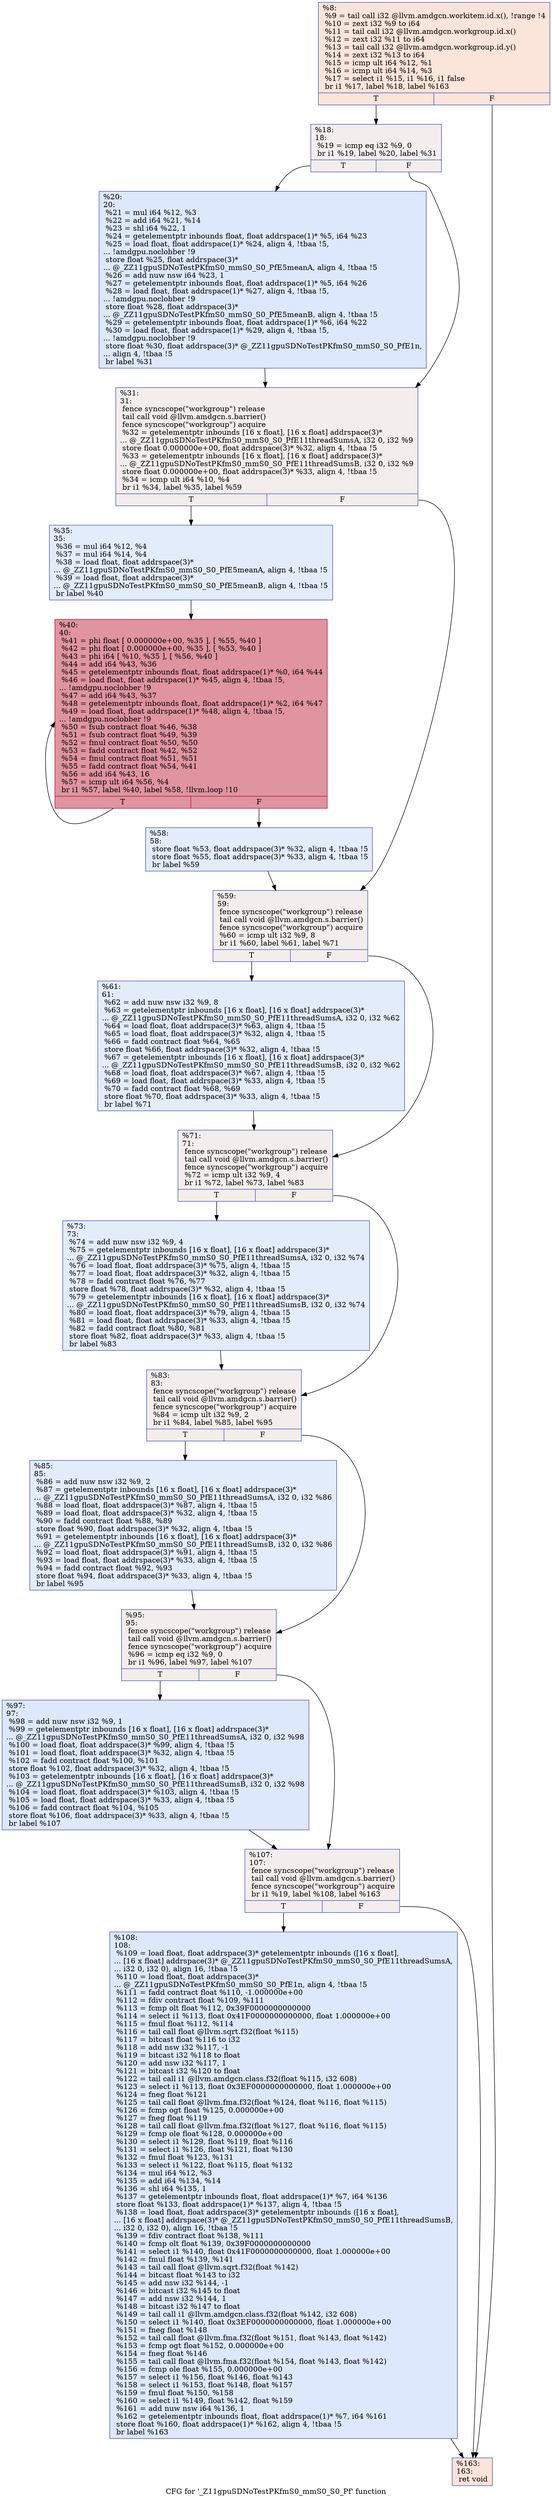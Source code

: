 digraph "CFG for '_Z11gpuSDNoTestPKfmS0_mmS0_S0_Pf' function" {
	label="CFG for '_Z11gpuSDNoTestPKfmS0_mmS0_S0_Pf' function";

	Node0x6158c20 [shape=record,color="#3d50c3ff", style=filled, fillcolor="#f5c1a970",label="{%8:\l  %9 = tail call i32 @llvm.amdgcn.workitem.id.x(), !range !4\l  %10 = zext i32 %9 to i64\l  %11 = tail call i32 @llvm.amdgcn.workgroup.id.x()\l  %12 = zext i32 %11 to i64\l  %13 = tail call i32 @llvm.amdgcn.workgroup.id.y()\l  %14 = zext i32 %13 to i64\l  %15 = icmp ult i64 %12, %1\l  %16 = icmp ult i64 %14, %3\l  %17 = select i1 %15, i1 %16, i1 false\l  br i1 %17, label %18, label %163\l|{<s0>T|<s1>F}}"];
	Node0x6158c20:s0 -> Node0x6158ce0;
	Node0x6158c20:s1 -> Node0x615a800;
	Node0x6158ce0 [shape=record,color="#3d50c3ff", style=filled, fillcolor="#e3d9d370",label="{%18:\l18:                                               \l  %19 = icmp eq i32 %9, 0\l  br i1 %19, label %20, label %31\l|{<s0>T|<s1>F}}"];
	Node0x6158ce0:s0 -> Node0x615aa00;
	Node0x6158ce0:s1 -> Node0x615aa50;
	Node0x615aa00 [shape=record,color="#3d50c3ff", style=filled, fillcolor="#b2ccfb70",label="{%20:\l20:                                               \l  %21 = mul i64 %12, %3\l  %22 = add i64 %21, %14\l  %23 = shl i64 %22, 1\l  %24 = getelementptr inbounds float, float addrspace(1)* %5, i64 %23\l  %25 = load float, float addrspace(1)* %24, align 4, !tbaa !5,\l... !amdgpu.noclobber !9\l  store float %25, float addrspace(3)*\l... @_ZZ11gpuSDNoTestPKfmS0_mmS0_S0_PfE5meanA, align 4, !tbaa !5\l  %26 = add nuw nsw i64 %23, 1\l  %27 = getelementptr inbounds float, float addrspace(1)* %5, i64 %26\l  %28 = load float, float addrspace(1)* %27, align 4, !tbaa !5,\l... !amdgpu.noclobber !9\l  store float %28, float addrspace(3)*\l... @_ZZ11gpuSDNoTestPKfmS0_mmS0_S0_PfE5meanB, align 4, !tbaa !5\l  %29 = getelementptr inbounds float, float addrspace(1)* %6, i64 %22\l  %30 = load float, float addrspace(1)* %29, align 4, !tbaa !5,\l... !amdgpu.noclobber !9\l  store float %30, float addrspace(3)* @_ZZ11gpuSDNoTestPKfmS0_mmS0_S0_PfE1n,\l... align 4, !tbaa !5\l  br label %31\l}"];
	Node0x615aa00 -> Node0x615aa50;
	Node0x615aa50 [shape=record,color="#3d50c3ff", style=filled, fillcolor="#e3d9d370",label="{%31:\l31:                                               \l  fence syncscope(\"workgroup\") release\l  tail call void @llvm.amdgcn.s.barrier()\l  fence syncscope(\"workgroup\") acquire\l  %32 = getelementptr inbounds [16 x float], [16 x float] addrspace(3)*\l... @_ZZ11gpuSDNoTestPKfmS0_mmS0_S0_PfE11threadSumsA, i32 0, i32 %9\l  store float 0.000000e+00, float addrspace(3)* %32, align 4, !tbaa !5\l  %33 = getelementptr inbounds [16 x float], [16 x float] addrspace(3)*\l... @_ZZ11gpuSDNoTestPKfmS0_mmS0_S0_PfE11threadSumsB, i32 0, i32 %9\l  store float 0.000000e+00, float addrspace(3)* %33, align 4, !tbaa !5\l  %34 = icmp ult i64 %10, %4\l  br i1 %34, label %35, label %59\l|{<s0>T|<s1>F}}"];
	Node0x615aa50:s0 -> Node0x615a0b0;
	Node0x615aa50:s1 -> Node0x615d560;
	Node0x615a0b0 [shape=record,color="#3d50c3ff", style=filled, fillcolor="#bfd3f670",label="{%35:\l35:                                               \l  %36 = mul i64 %12, %4\l  %37 = mul i64 %14, %4\l  %38 = load float, float addrspace(3)*\l... @_ZZ11gpuSDNoTestPKfmS0_mmS0_S0_PfE5meanA, align 4, !tbaa !5\l  %39 = load float, float addrspace(3)*\l... @_ZZ11gpuSDNoTestPKfmS0_mmS0_S0_PfE5meanB, align 4, !tbaa !5\l  br label %40\l}"];
	Node0x615a0b0 -> Node0x615d7c0;
	Node0x615d7c0 [shape=record,color="#b70d28ff", style=filled, fillcolor="#b70d2870",label="{%40:\l40:                                               \l  %41 = phi float [ 0.000000e+00, %35 ], [ %55, %40 ]\l  %42 = phi float [ 0.000000e+00, %35 ], [ %53, %40 ]\l  %43 = phi i64 [ %10, %35 ], [ %56, %40 ]\l  %44 = add i64 %43, %36\l  %45 = getelementptr inbounds float, float addrspace(1)* %0, i64 %44\l  %46 = load float, float addrspace(1)* %45, align 4, !tbaa !5,\l... !amdgpu.noclobber !9\l  %47 = add i64 %43, %37\l  %48 = getelementptr inbounds float, float addrspace(1)* %2, i64 %47\l  %49 = load float, float addrspace(1)* %48, align 4, !tbaa !5,\l... !amdgpu.noclobber !9\l  %50 = fsub contract float %46, %38\l  %51 = fsub contract float %49, %39\l  %52 = fmul contract float %50, %50\l  %53 = fadd contract float %42, %52\l  %54 = fmul contract float %51, %51\l  %55 = fadd contract float %54, %41\l  %56 = add i64 %43, 16\l  %57 = icmp ult i64 %56, %4\l  br i1 %57, label %40, label %58, !llvm.loop !10\l|{<s0>T|<s1>F}}"];
	Node0x615d7c0:s0 -> Node0x615d7c0;
	Node0x615d7c0:s1 -> Node0x615e460;
	Node0x615e460 [shape=record,color="#3d50c3ff", style=filled, fillcolor="#bfd3f670",label="{%58:\l58:                                               \l  store float %53, float addrspace(3)* %32, align 4, !tbaa !5\l  store float %55, float addrspace(3)* %33, align 4, !tbaa !5\l  br label %59\l}"];
	Node0x615e460 -> Node0x615d560;
	Node0x615d560 [shape=record,color="#3d50c3ff", style=filled, fillcolor="#e3d9d370",label="{%59:\l59:                                               \l  fence syncscope(\"workgroup\") release\l  tail call void @llvm.amdgcn.s.barrier()\l  fence syncscope(\"workgroup\") acquire\l  %60 = icmp ult i32 %9, 8\l  br i1 %60, label %61, label %71\l|{<s0>T|<s1>F}}"];
	Node0x615d560:s0 -> Node0x615e9b0;
	Node0x615d560:s1 -> Node0x615ea00;
	Node0x615e9b0 [shape=record,color="#3d50c3ff", style=filled, fillcolor="#bfd3f670",label="{%61:\l61:                                               \l  %62 = add nuw nsw i32 %9, 8\l  %63 = getelementptr inbounds [16 x float], [16 x float] addrspace(3)*\l... @_ZZ11gpuSDNoTestPKfmS0_mmS0_S0_PfE11threadSumsA, i32 0, i32 %62\l  %64 = load float, float addrspace(3)* %63, align 4, !tbaa !5\l  %65 = load float, float addrspace(3)* %32, align 4, !tbaa !5\l  %66 = fadd contract float %64, %65\l  store float %66, float addrspace(3)* %32, align 4, !tbaa !5\l  %67 = getelementptr inbounds [16 x float], [16 x float] addrspace(3)*\l... @_ZZ11gpuSDNoTestPKfmS0_mmS0_S0_PfE11threadSumsB, i32 0, i32 %62\l  %68 = load float, float addrspace(3)* %67, align 4, !tbaa !5\l  %69 = load float, float addrspace(3)* %33, align 4, !tbaa !5\l  %70 = fadd contract float %68, %69\l  store float %70, float addrspace(3)* %33, align 4, !tbaa !5\l  br label %71\l}"];
	Node0x615e9b0 -> Node0x615ea00;
	Node0x615ea00 [shape=record,color="#3d50c3ff", style=filled, fillcolor="#e3d9d370",label="{%71:\l71:                                               \l  fence syncscope(\"workgroup\") release\l  tail call void @llvm.amdgcn.s.barrier()\l  fence syncscope(\"workgroup\") acquire\l  %72 = icmp ult i32 %9, 4\l  br i1 %72, label %73, label %83\l|{<s0>T|<s1>F}}"];
	Node0x615ea00:s0 -> Node0x615f5f0;
	Node0x615ea00:s1 -> Node0x615f640;
	Node0x615f5f0 [shape=record,color="#3d50c3ff", style=filled, fillcolor="#bfd3f670",label="{%73:\l73:                                               \l  %74 = add nuw nsw i32 %9, 4\l  %75 = getelementptr inbounds [16 x float], [16 x float] addrspace(3)*\l... @_ZZ11gpuSDNoTestPKfmS0_mmS0_S0_PfE11threadSumsA, i32 0, i32 %74\l  %76 = load float, float addrspace(3)* %75, align 4, !tbaa !5\l  %77 = load float, float addrspace(3)* %32, align 4, !tbaa !5\l  %78 = fadd contract float %76, %77\l  store float %78, float addrspace(3)* %32, align 4, !tbaa !5\l  %79 = getelementptr inbounds [16 x float], [16 x float] addrspace(3)*\l... @_ZZ11gpuSDNoTestPKfmS0_mmS0_S0_PfE11threadSumsB, i32 0, i32 %74\l  %80 = load float, float addrspace(3)* %79, align 4, !tbaa !5\l  %81 = load float, float addrspace(3)* %33, align 4, !tbaa !5\l  %82 = fadd contract float %80, %81\l  store float %82, float addrspace(3)* %33, align 4, !tbaa !5\l  br label %83\l}"];
	Node0x615f5f0 -> Node0x615f640;
	Node0x615f640 [shape=record,color="#3d50c3ff", style=filled, fillcolor="#e3d9d370",label="{%83:\l83:                                               \l  fence syncscope(\"workgroup\") release\l  tail call void @llvm.amdgcn.s.barrier()\l  fence syncscope(\"workgroup\") acquire\l  %84 = icmp ult i32 %9, 2\l  br i1 %84, label %85, label %95\l|{<s0>T|<s1>F}}"];
	Node0x615f640:s0 -> Node0x615ffc0;
	Node0x615f640:s1 -> Node0x6160010;
	Node0x615ffc0 [shape=record,color="#3d50c3ff", style=filled, fillcolor="#bfd3f670",label="{%85:\l85:                                               \l  %86 = add nuw nsw i32 %9, 2\l  %87 = getelementptr inbounds [16 x float], [16 x float] addrspace(3)*\l... @_ZZ11gpuSDNoTestPKfmS0_mmS0_S0_PfE11threadSumsA, i32 0, i32 %86\l  %88 = load float, float addrspace(3)* %87, align 4, !tbaa !5\l  %89 = load float, float addrspace(3)* %32, align 4, !tbaa !5\l  %90 = fadd contract float %88, %89\l  store float %90, float addrspace(3)* %32, align 4, !tbaa !5\l  %91 = getelementptr inbounds [16 x float], [16 x float] addrspace(3)*\l... @_ZZ11gpuSDNoTestPKfmS0_mmS0_S0_PfE11threadSumsB, i32 0, i32 %86\l  %92 = load float, float addrspace(3)* %91, align 4, !tbaa !5\l  %93 = load float, float addrspace(3)* %33, align 4, !tbaa !5\l  %94 = fadd contract float %92, %93\l  store float %94, float addrspace(3)* %33, align 4, !tbaa !5\l  br label %95\l}"];
	Node0x615ffc0 -> Node0x6160010;
	Node0x6160010 [shape=record,color="#3d50c3ff", style=filled, fillcolor="#e3d9d370",label="{%95:\l95:                                               \l  fence syncscope(\"workgroup\") release\l  tail call void @llvm.amdgcn.s.barrier()\l  fence syncscope(\"workgroup\") acquire\l  %96 = icmp eq i32 %9, 0\l  br i1 %96, label %97, label %107\l|{<s0>T|<s1>F}}"];
	Node0x6160010:s0 -> Node0x61609c0;
	Node0x6160010:s1 -> Node0x6160a10;
	Node0x61609c0 [shape=record,color="#3d50c3ff", style=filled, fillcolor="#b2ccfb70",label="{%97:\l97:                                               \l  %98 = add nuw nsw i32 %9, 1\l  %99 = getelementptr inbounds [16 x float], [16 x float] addrspace(3)*\l... @_ZZ11gpuSDNoTestPKfmS0_mmS0_S0_PfE11threadSumsA, i32 0, i32 %98\l  %100 = load float, float addrspace(3)* %99, align 4, !tbaa !5\l  %101 = load float, float addrspace(3)* %32, align 4, !tbaa !5\l  %102 = fadd contract float %100, %101\l  store float %102, float addrspace(3)* %32, align 4, !tbaa !5\l  %103 = getelementptr inbounds [16 x float], [16 x float] addrspace(3)*\l... @_ZZ11gpuSDNoTestPKfmS0_mmS0_S0_PfE11threadSumsB, i32 0, i32 %98\l  %104 = load float, float addrspace(3)* %103, align 4, !tbaa !5\l  %105 = load float, float addrspace(3)* %33, align 4, !tbaa !5\l  %106 = fadd contract float %104, %105\l  store float %106, float addrspace(3)* %33, align 4, !tbaa !5\l  br label %107\l}"];
	Node0x61609c0 -> Node0x6160a10;
	Node0x6160a10 [shape=record,color="#3d50c3ff", style=filled, fillcolor="#e3d9d370",label="{%107:\l107:                                              \l  fence syncscope(\"workgroup\") release\l  tail call void @llvm.amdgcn.s.barrier()\l  fence syncscope(\"workgroup\") acquire\l  br i1 %19, label %108, label %163\l|{<s0>T|<s1>F}}"];
	Node0x6160a10:s0 -> Node0x6161330;
	Node0x6160a10:s1 -> Node0x615a800;
	Node0x6161330 [shape=record,color="#3d50c3ff", style=filled, fillcolor="#b2ccfb70",label="{%108:\l108:                                              \l  %109 = load float, float addrspace(3)* getelementptr inbounds ([16 x float],\l... [16 x float] addrspace(3)* @_ZZ11gpuSDNoTestPKfmS0_mmS0_S0_PfE11threadSumsA,\l... i32 0, i32 0), align 16, !tbaa !5\l  %110 = load float, float addrspace(3)*\l... @_ZZ11gpuSDNoTestPKfmS0_mmS0_S0_PfE1n, align 4, !tbaa !5\l  %111 = fadd contract float %110, -1.000000e+00\l  %112 = fdiv contract float %109, %111\l  %113 = fcmp olt float %112, 0x39F0000000000000\l  %114 = select i1 %113, float 0x41F0000000000000, float 1.000000e+00\l  %115 = fmul float %112, %114\l  %116 = tail call float @llvm.sqrt.f32(float %115)\l  %117 = bitcast float %116 to i32\l  %118 = add nsw i32 %117, -1\l  %119 = bitcast i32 %118 to float\l  %120 = add nsw i32 %117, 1\l  %121 = bitcast i32 %120 to float\l  %122 = tail call i1 @llvm.amdgcn.class.f32(float %115, i32 608)\l  %123 = select i1 %113, float 0x3EF0000000000000, float 1.000000e+00\l  %124 = fneg float %121\l  %125 = tail call float @llvm.fma.f32(float %124, float %116, float %115)\l  %126 = fcmp ogt float %125, 0.000000e+00\l  %127 = fneg float %119\l  %128 = tail call float @llvm.fma.f32(float %127, float %116, float %115)\l  %129 = fcmp ole float %128, 0.000000e+00\l  %130 = select i1 %129, float %119, float %116\l  %131 = select i1 %126, float %121, float %130\l  %132 = fmul float %123, %131\l  %133 = select i1 %122, float %115, float %132\l  %134 = mul i64 %12, %3\l  %135 = add i64 %134, %14\l  %136 = shl i64 %135, 1\l  %137 = getelementptr inbounds float, float addrspace(1)* %7, i64 %136\l  store float %133, float addrspace(1)* %137, align 4, !tbaa !5\l  %138 = load float, float addrspace(3)* getelementptr inbounds ([16 x float],\l... [16 x float] addrspace(3)* @_ZZ11gpuSDNoTestPKfmS0_mmS0_S0_PfE11threadSumsB,\l... i32 0, i32 0), align 16, !tbaa !5\l  %139 = fdiv contract float %138, %111\l  %140 = fcmp olt float %139, 0x39F0000000000000\l  %141 = select i1 %140, float 0x41F0000000000000, float 1.000000e+00\l  %142 = fmul float %139, %141\l  %143 = tail call float @llvm.sqrt.f32(float %142)\l  %144 = bitcast float %143 to i32\l  %145 = add nsw i32 %144, -1\l  %146 = bitcast i32 %145 to float\l  %147 = add nsw i32 %144, 1\l  %148 = bitcast i32 %147 to float\l  %149 = tail call i1 @llvm.amdgcn.class.f32(float %142, i32 608)\l  %150 = select i1 %140, float 0x3EF0000000000000, float 1.000000e+00\l  %151 = fneg float %148\l  %152 = tail call float @llvm.fma.f32(float %151, float %143, float %142)\l  %153 = fcmp ogt float %152, 0.000000e+00\l  %154 = fneg float %146\l  %155 = tail call float @llvm.fma.f32(float %154, float %143, float %142)\l  %156 = fcmp ole float %155, 0.000000e+00\l  %157 = select i1 %156, float %146, float %143\l  %158 = select i1 %153, float %148, float %157\l  %159 = fmul float %150, %158\l  %160 = select i1 %149, float %142, float %159\l  %161 = add nuw nsw i64 %136, 1\l  %162 = getelementptr inbounds float, float addrspace(1)* %7, i64 %161\l  store float %160, float addrspace(1)* %162, align 4, !tbaa !5\l  br label %163\l}"];
	Node0x6161330 -> Node0x615a800;
	Node0x615a800 [shape=record,color="#3d50c3ff", style=filled, fillcolor="#f5c1a970",label="{%163:\l163:                                              \l  ret void\l}"];
}

